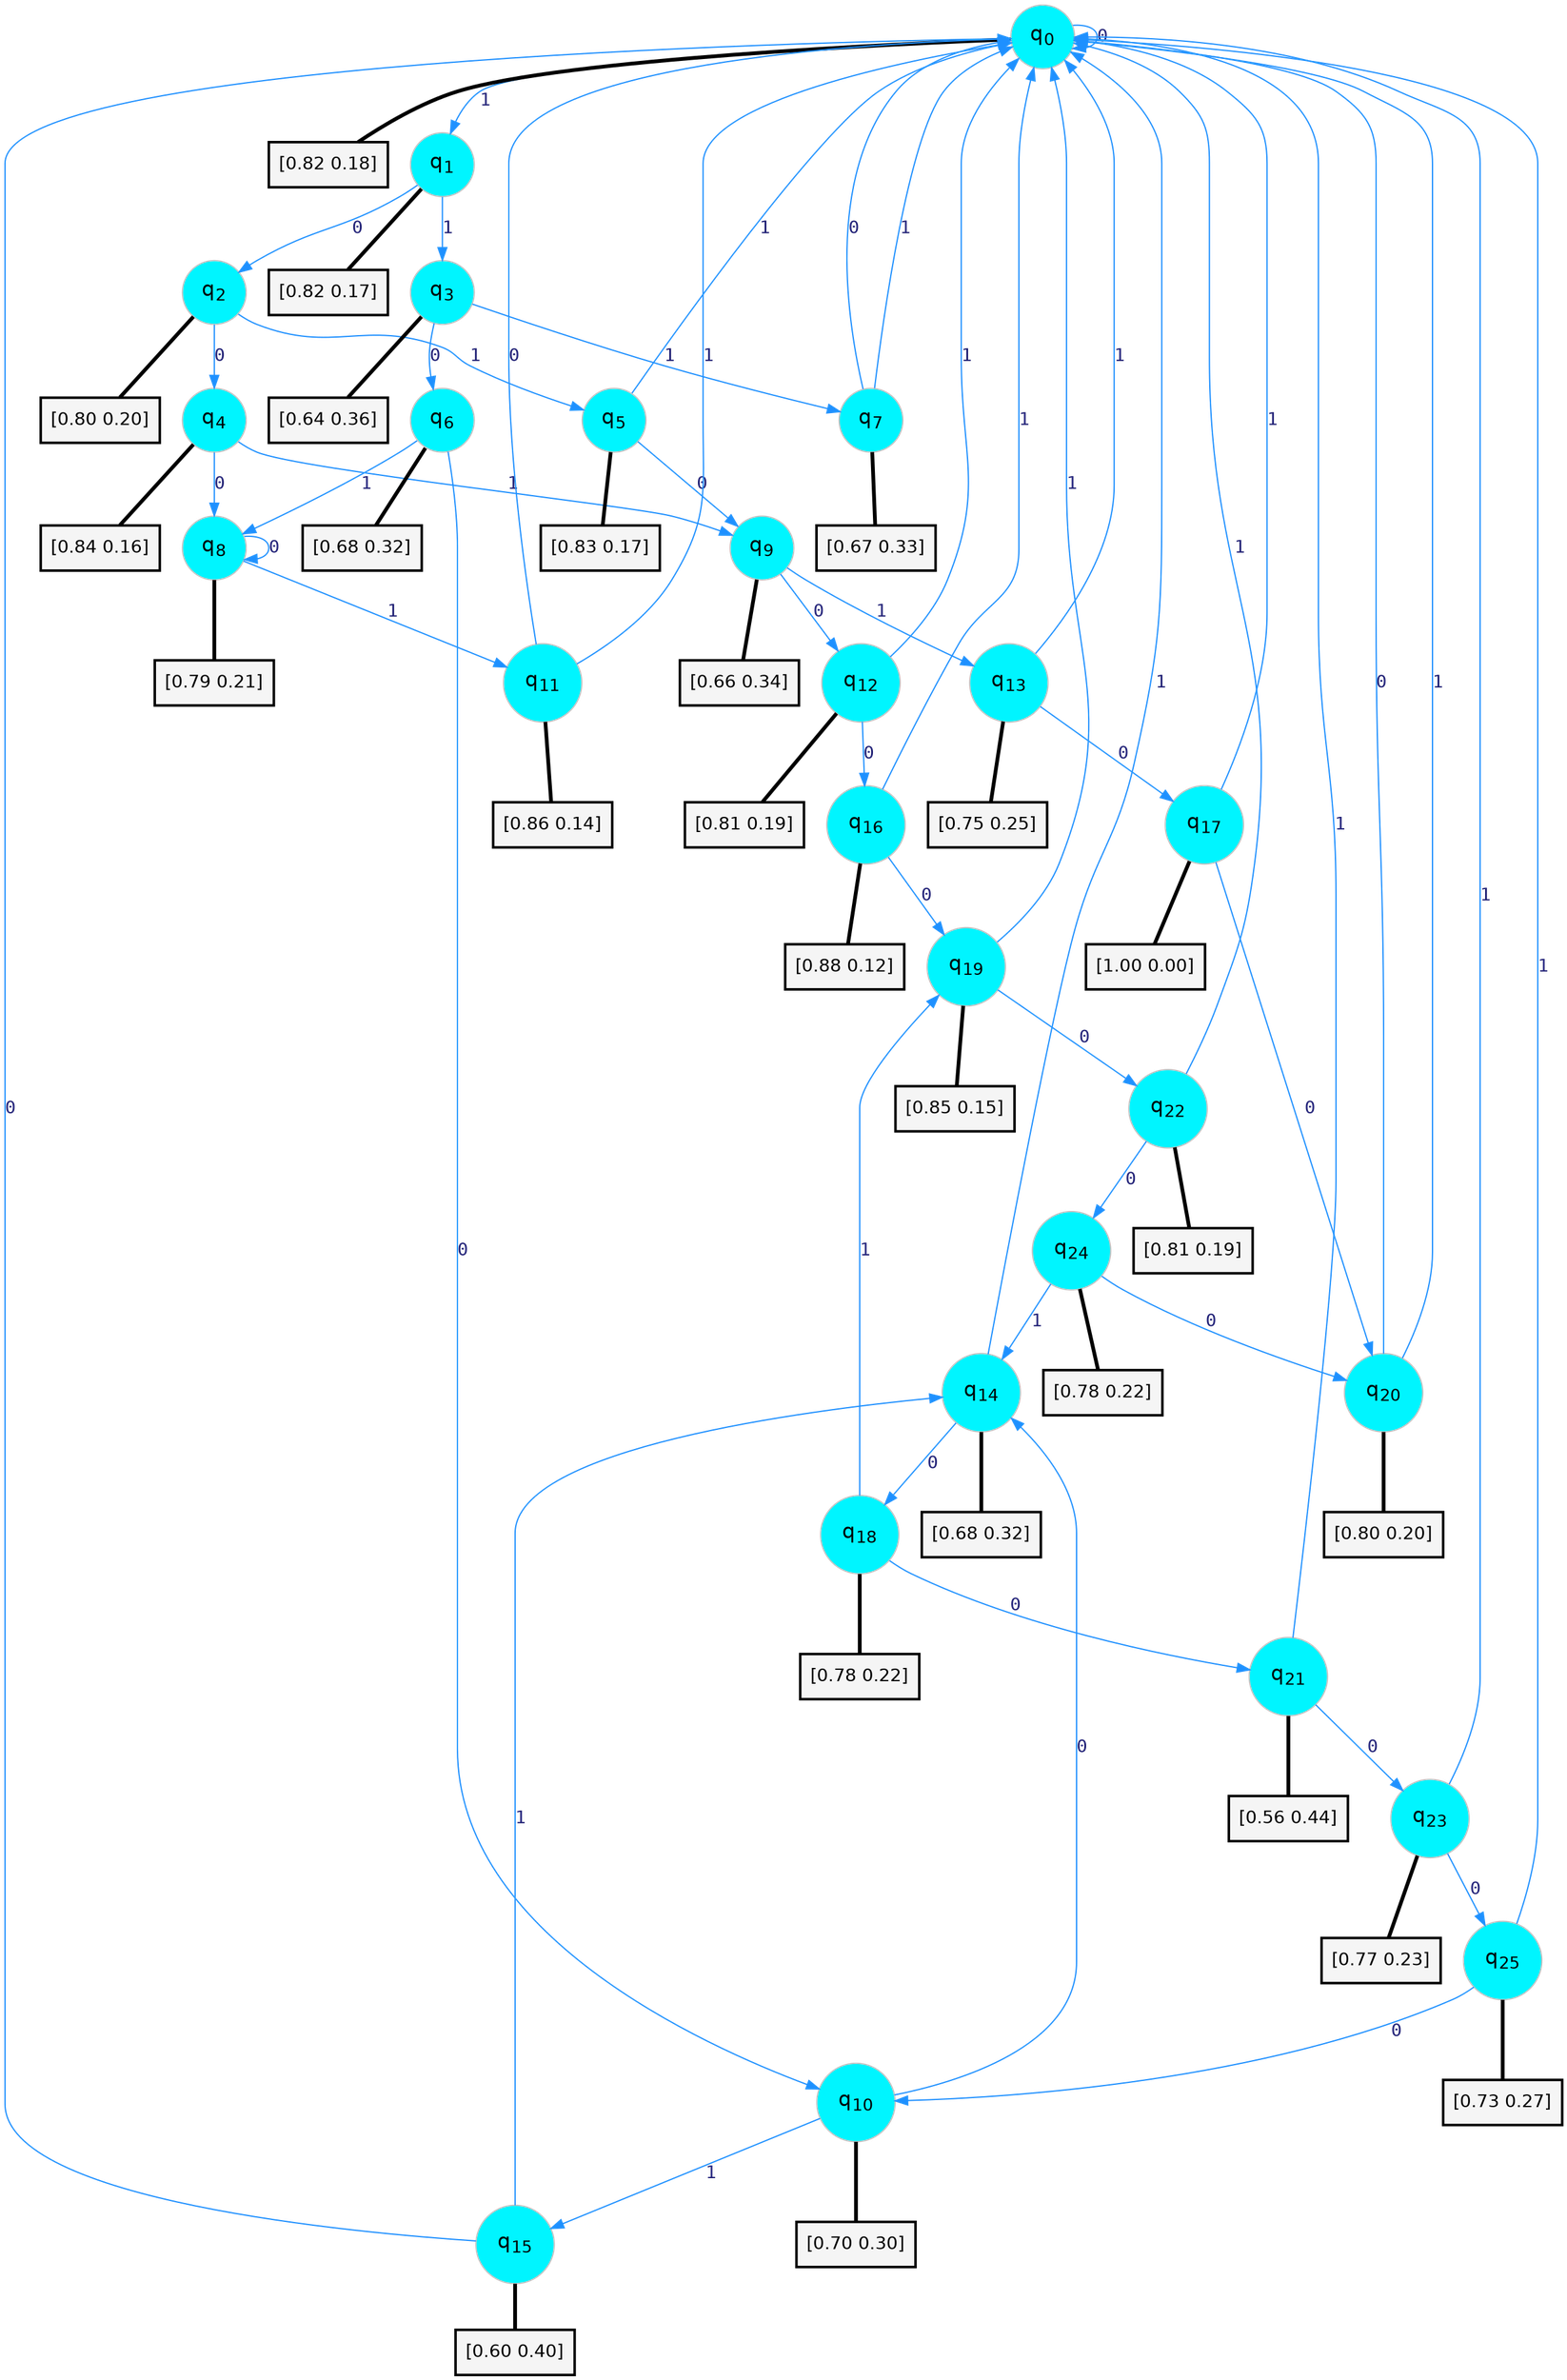 digraph G {
graph [
bgcolor=transparent, dpi=300, rankdir=TD, size="40,25"];
node [
color=gray, fillcolor=turquoise1, fontcolor=black, fontname=Helvetica, fontsize=16, fontweight=bold, shape=circle, style=filled];
edge [
arrowsize=1, color=dodgerblue1, fontcolor=midnightblue, fontname=courier, fontweight=bold, penwidth=1, style=solid, weight=20];
0[label=<q<SUB>0</SUB>>];
1[label=<q<SUB>1</SUB>>];
2[label=<q<SUB>2</SUB>>];
3[label=<q<SUB>3</SUB>>];
4[label=<q<SUB>4</SUB>>];
5[label=<q<SUB>5</SUB>>];
6[label=<q<SUB>6</SUB>>];
7[label=<q<SUB>7</SUB>>];
8[label=<q<SUB>8</SUB>>];
9[label=<q<SUB>9</SUB>>];
10[label=<q<SUB>10</SUB>>];
11[label=<q<SUB>11</SUB>>];
12[label=<q<SUB>12</SUB>>];
13[label=<q<SUB>13</SUB>>];
14[label=<q<SUB>14</SUB>>];
15[label=<q<SUB>15</SUB>>];
16[label=<q<SUB>16</SUB>>];
17[label=<q<SUB>17</SUB>>];
18[label=<q<SUB>18</SUB>>];
19[label=<q<SUB>19</SUB>>];
20[label=<q<SUB>20</SUB>>];
21[label=<q<SUB>21</SUB>>];
22[label=<q<SUB>22</SUB>>];
23[label=<q<SUB>23</SUB>>];
24[label=<q<SUB>24</SUB>>];
25[label=<q<SUB>25</SUB>>];
26[label="[0.82 0.18]", shape=box,fontcolor=black, fontname=Helvetica, fontsize=14, penwidth=2, fillcolor=whitesmoke,color=black];
27[label="[0.82 0.17]", shape=box,fontcolor=black, fontname=Helvetica, fontsize=14, penwidth=2, fillcolor=whitesmoke,color=black];
28[label="[0.80 0.20]", shape=box,fontcolor=black, fontname=Helvetica, fontsize=14, penwidth=2, fillcolor=whitesmoke,color=black];
29[label="[0.64 0.36]", shape=box,fontcolor=black, fontname=Helvetica, fontsize=14, penwidth=2, fillcolor=whitesmoke,color=black];
30[label="[0.84 0.16]", shape=box,fontcolor=black, fontname=Helvetica, fontsize=14, penwidth=2, fillcolor=whitesmoke,color=black];
31[label="[0.83 0.17]", shape=box,fontcolor=black, fontname=Helvetica, fontsize=14, penwidth=2, fillcolor=whitesmoke,color=black];
32[label="[0.68 0.32]", shape=box,fontcolor=black, fontname=Helvetica, fontsize=14, penwidth=2, fillcolor=whitesmoke,color=black];
33[label="[0.67 0.33]", shape=box,fontcolor=black, fontname=Helvetica, fontsize=14, penwidth=2, fillcolor=whitesmoke,color=black];
34[label="[0.79 0.21]", shape=box,fontcolor=black, fontname=Helvetica, fontsize=14, penwidth=2, fillcolor=whitesmoke,color=black];
35[label="[0.66 0.34]", shape=box,fontcolor=black, fontname=Helvetica, fontsize=14, penwidth=2, fillcolor=whitesmoke,color=black];
36[label="[0.70 0.30]", shape=box,fontcolor=black, fontname=Helvetica, fontsize=14, penwidth=2, fillcolor=whitesmoke,color=black];
37[label="[0.86 0.14]", shape=box,fontcolor=black, fontname=Helvetica, fontsize=14, penwidth=2, fillcolor=whitesmoke,color=black];
38[label="[0.81 0.19]", shape=box,fontcolor=black, fontname=Helvetica, fontsize=14, penwidth=2, fillcolor=whitesmoke,color=black];
39[label="[0.75 0.25]", shape=box,fontcolor=black, fontname=Helvetica, fontsize=14, penwidth=2, fillcolor=whitesmoke,color=black];
40[label="[0.68 0.32]", shape=box,fontcolor=black, fontname=Helvetica, fontsize=14, penwidth=2, fillcolor=whitesmoke,color=black];
41[label="[0.60 0.40]", shape=box,fontcolor=black, fontname=Helvetica, fontsize=14, penwidth=2, fillcolor=whitesmoke,color=black];
42[label="[0.88 0.12]", shape=box,fontcolor=black, fontname=Helvetica, fontsize=14, penwidth=2, fillcolor=whitesmoke,color=black];
43[label="[1.00 0.00]", shape=box,fontcolor=black, fontname=Helvetica, fontsize=14, penwidth=2, fillcolor=whitesmoke,color=black];
44[label="[0.78 0.22]", shape=box,fontcolor=black, fontname=Helvetica, fontsize=14, penwidth=2, fillcolor=whitesmoke,color=black];
45[label="[0.85 0.15]", shape=box,fontcolor=black, fontname=Helvetica, fontsize=14, penwidth=2, fillcolor=whitesmoke,color=black];
46[label="[0.80 0.20]", shape=box,fontcolor=black, fontname=Helvetica, fontsize=14, penwidth=2, fillcolor=whitesmoke,color=black];
47[label="[0.56 0.44]", shape=box,fontcolor=black, fontname=Helvetica, fontsize=14, penwidth=2, fillcolor=whitesmoke,color=black];
48[label="[0.81 0.19]", shape=box,fontcolor=black, fontname=Helvetica, fontsize=14, penwidth=2, fillcolor=whitesmoke,color=black];
49[label="[0.77 0.23]", shape=box,fontcolor=black, fontname=Helvetica, fontsize=14, penwidth=2, fillcolor=whitesmoke,color=black];
50[label="[0.78 0.22]", shape=box,fontcolor=black, fontname=Helvetica, fontsize=14, penwidth=2, fillcolor=whitesmoke,color=black];
51[label="[0.73 0.27]", shape=box,fontcolor=black, fontname=Helvetica, fontsize=14, penwidth=2, fillcolor=whitesmoke,color=black];
0->0 [label=0];
0->1 [label=1];
0->26 [arrowhead=none, penwidth=3,color=black];
1->2 [label=0];
1->3 [label=1];
1->27 [arrowhead=none, penwidth=3,color=black];
2->4 [label=0];
2->5 [label=1];
2->28 [arrowhead=none, penwidth=3,color=black];
3->6 [label=0];
3->7 [label=1];
3->29 [arrowhead=none, penwidth=3,color=black];
4->8 [label=0];
4->9 [label=1];
4->30 [arrowhead=none, penwidth=3,color=black];
5->9 [label=0];
5->0 [label=1];
5->31 [arrowhead=none, penwidth=3,color=black];
6->10 [label=0];
6->8 [label=1];
6->32 [arrowhead=none, penwidth=3,color=black];
7->0 [label=0];
7->0 [label=1];
7->33 [arrowhead=none, penwidth=3,color=black];
8->8 [label=0];
8->11 [label=1];
8->34 [arrowhead=none, penwidth=3,color=black];
9->12 [label=0];
9->13 [label=1];
9->35 [arrowhead=none, penwidth=3,color=black];
10->14 [label=0];
10->15 [label=1];
10->36 [arrowhead=none, penwidth=3,color=black];
11->0 [label=0];
11->0 [label=1];
11->37 [arrowhead=none, penwidth=3,color=black];
12->16 [label=0];
12->0 [label=1];
12->38 [arrowhead=none, penwidth=3,color=black];
13->17 [label=0];
13->0 [label=1];
13->39 [arrowhead=none, penwidth=3,color=black];
14->18 [label=0];
14->0 [label=1];
14->40 [arrowhead=none, penwidth=3,color=black];
15->0 [label=0];
15->14 [label=1];
15->41 [arrowhead=none, penwidth=3,color=black];
16->19 [label=0];
16->0 [label=1];
16->42 [arrowhead=none, penwidth=3,color=black];
17->20 [label=0];
17->0 [label=1];
17->43 [arrowhead=none, penwidth=3,color=black];
18->21 [label=0];
18->19 [label=1];
18->44 [arrowhead=none, penwidth=3,color=black];
19->22 [label=0];
19->0 [label=1];
19->45 [arrowhead=none, penwidth=3,color=black];
20->0 [label=0];
20->0 [label=1];
20->46 [arrowhead=none, penwidth=3,color=black];
21->23 [label=0];
21->0 [label=1];
21->47 [arrowhead=none, penwidth=3,color=black];
22->24 [label=0];
22->0 [label=1];
22->48 [arrowhead=none, penwidth=3,color=black];
23->25 [label=0];
23->0 [label=1];
23->49 [arrowhead=none, penwidth=3,color=black];
24->20 [label=0];
24->14 [label=1];
24->50 [arrowhead=none, penwidth=3,color=black];
25->10 [label=0];
25->0 [label=1];
25->51 [arrowhead=none, penwidth=3,color=black];
}
